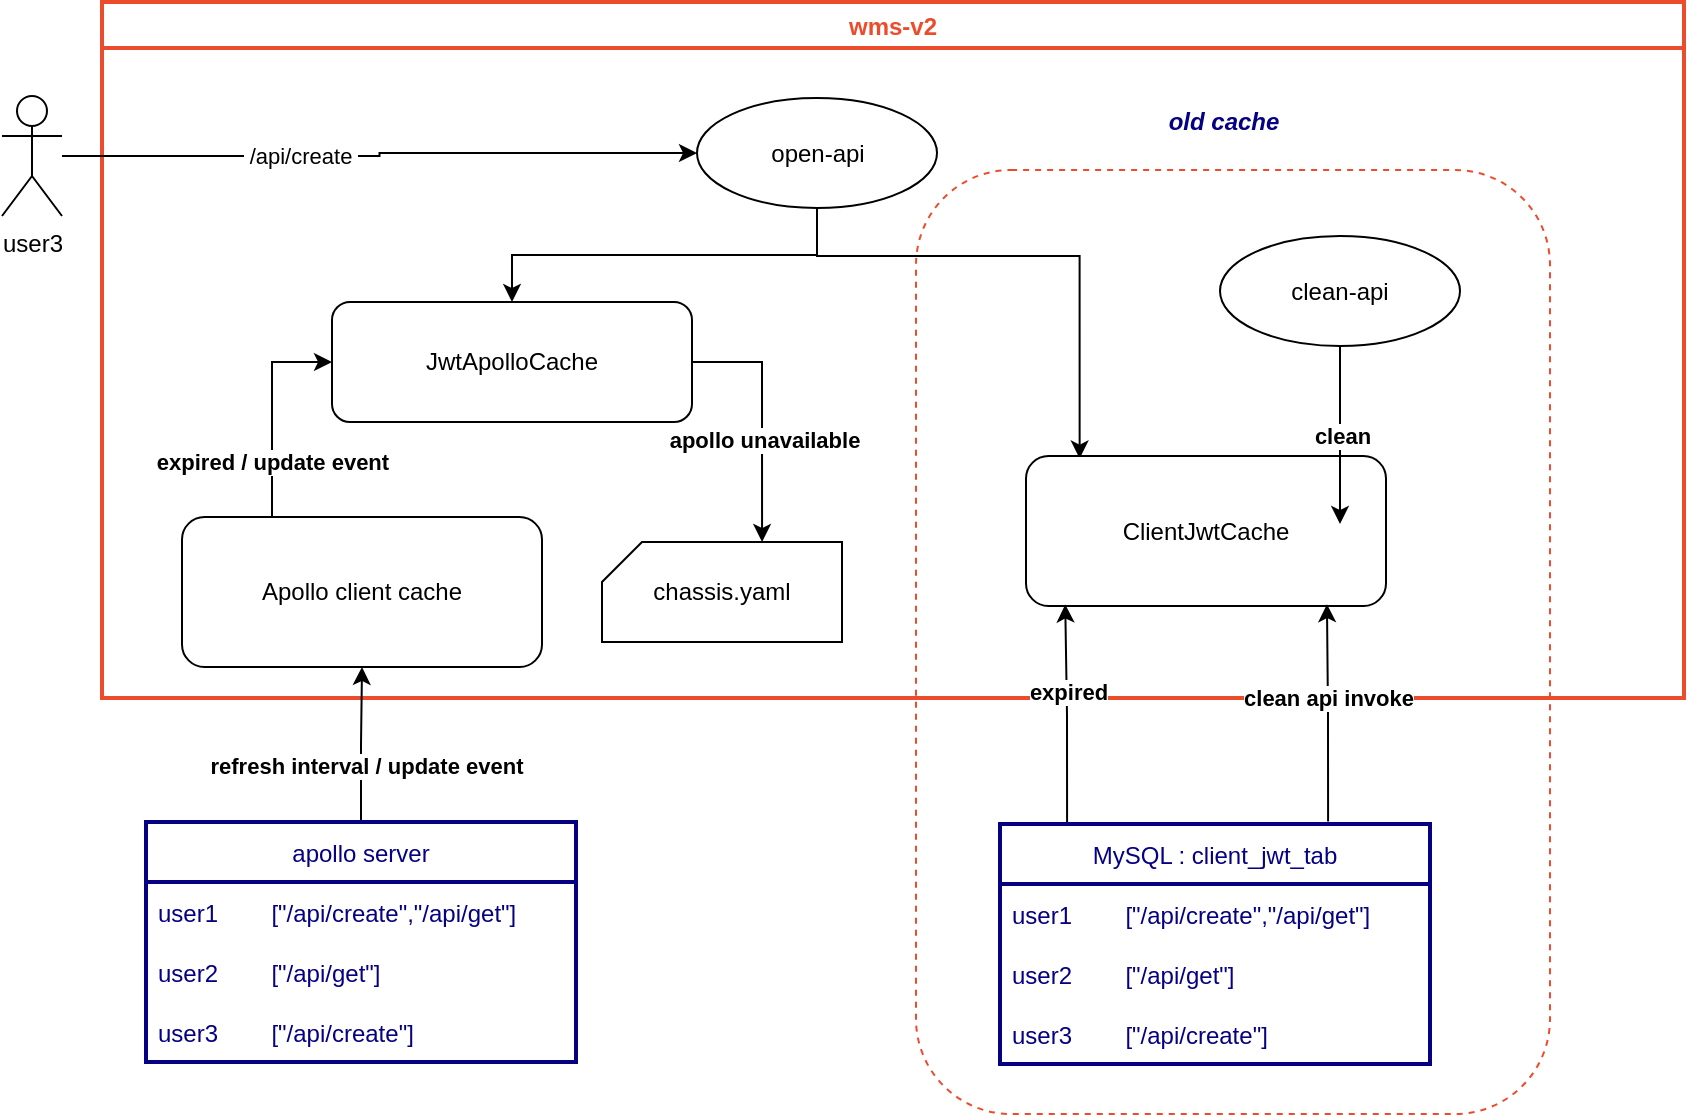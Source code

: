 <mxfile version="16.6.4" type="github">
  <diagram id="Y7qqf7zW7CD9g80kOgZn" name="Page-1">
    <mxGraphModel dx="1230" dy="667" grid="0" gridSize="10" guides="1" tooltips="1" connect="1" arrows="1" fold="1" page="1" pageScale="1" pageWidth="1169" pageHeight="827" math="0" shadow="0">
      <root>
        <mxCell id="0" />
        <mxCell id="1" parent="0" />
        <mxCell id="v_vrb6z3E0skT1zV0BJb-16" value="" style="rounded=1;whiteSpace=wrap;html=1;fillColor=none;dashed=1;fontColor=#000000;strokeColor=#EC4C2C;" vertex="1" parent="1">
          <mxGeometry x="678" y="250" width="317" height="472" as="geometry" />
        </mxCell>
        <mxCell id="CugIGB6BrDYNaWaElfJB-1" value="wms-v2" style="swimlane;startSize=23;strokeColor=#EC4C2C;fontColor=#EC4C2C;strokeWidth=2;" parent="1" vertex="1">
          <mxGeometry x="271" y="166" width="791" height="348" as="geometry" />
        </mxCell>
        <mxCell id="hVtpO9R9rN_pp_dcE1at-15" value="expired / update event" style="edgeStyle=orthogonalEdgeStyle;rounded=0;orthogonalLoop=1;jettySize=auto;html=1;exitX=0.25;exitY=0;exitDx=0;exitDy=0;entryX=0;entryY=0.5;entryDx=0;entryDy=0;fontColor=#000000;fontStyle=1" parent="CugIGB6BrDYNaWaElfJB-1" source="CugIGB6BrDYNaWaElfJB-6" target="XSNwB8-XGPKTRtaIZl3u-3" edge="1">
          <mxGeometry x="-0.488" relative="1" as="geometry">
            <mxPoint as="offset" />
          </mxGeometry>
        </mxCell>
        <mxCell id="CugIGB6BrDYNaWaElfJB-6" value="Apollo client cache" style="rounded=1;whiteSpace=wrap;html=1;" parent="CugIGB6BrDYNaWaElfJB-1" vertex="1">
          <mxGeometry x="40" y="257.5" width="180" height="75" as="geometry" />
        </mxCell>
        <mxCell id="eDXPJuI8IlJnD9qlIi3Z-2" style="edgeStyle=orthogonalEdgeStyle;rounded=0;orthogonalLoop=1;jettySize=auto;html=1;entryX=0.5;entryY=0;entryDx=0;entryDy=0;exitX=0.5;exitY=1;exitDx=0;exitDy=0;" parent="CugIGB6BrDYNaWaElfJB-1" source="CugIGB6BrDYNaWaElfJB-8" target="XSNwB8-XGPKTRtaIZl3u-3" edge="1">
          <mxGeometry relative="1" as="geometry" />
        </mxCell>
        <mxCell id="v_vrb6z3E0skT1zV0BJb-15" style="edgeStyle=orthogonalEdgeStyle;rounded=0;orthogonalLoop=1;jettySize=auto;html=1;entryX=0.149;entryY=0.017;entryDx=0;entryDy=0;exitX=0.5;exitY=1;exitDx=0;exitDy=0;entryPerimeter=0;" edge="1" parent="CugIGB6BrDYNaWaElfJB-1" source="CugIGB6BrDYNaWaElfJB-8" target="v_vrb6z3E0skT1zV0BJb-1">
          <mxGeometry relative="1" as="geometry">
            <mxPoint x="489" y="151" as="targetPoint" />
            <Array as="points">
              <mxPoint x="357" y="127" />
              <mxPoint x="489" y="127" />
            </Array>
          </mxGeometry>
        </mxCell>
        <mxCell id="CugIGB6BrDYNaWaElfJB-8" value="open-api" style="ellipse;whiteSpace=wrap;html=1;" parent="CugIGB6BrDYNaWaElfJB-1" vertex="1">
          <mxGeometry x="297.5" y="48" width="120" height="55" as="geometry" />
        </mxCell>
        <mxCell id="hVtpO9R9rN_pp_dcE1at-11" style="edgeStyle=orthogonalEdgeStyle;rounded=0;orthogonalLoop=1;jettySize=auto;html=1;exitX=1;exitY=0.5;exitDx=0;exitDy=0;entryX=0.667;entryY=0;entryDx=0;entryDy=0;entryPerimeter=0;fontColor=#000000;" parent="CugIGB6BrDYNaWaElfJB-1" source="XSNwB8-XGPKTRtaIZl3u-3" target="hVtpO9R9rN_pp_dcE1at-2" edge="1">
          <mxGeometry relative="1" as="geometry" />
        </mxCell>
        <mxCell id="hVtpO9R9rN_pp_dcE1at-16" value="apollo unavailable" style="edgeLabel;html=1;align=center;verticalAlign=middle;resizable=0;points=[];fontColor=#000000;fontStyle=1" parent="hVtpO9R9rN_pp_dcE1at-11" vertex="1" connectable="0">
          <mxGeometry x="0.184" y="1" relative="1" as="geometry">
            <mxPoint as="offset" />
          </mxGeometry>
        </mxCell>
        <mxCell id="XSNwB8-XGPKTRtaIZl3u-3" value="JwtApolloCache" style="rounded=1;whiteSpace=wrap;html=1;" parent="CugIGB6BrDYNaWaElfJB-1" vertex="1">
          <mxGeometry x="115" y="150" width="180" height="60" as="geometry" />
        </mxCell>
        <mxCell id="hVtpO9R9rN_pp_dcE1at-2" value="chassis.yaml" style="shape=card;whiteSpace=wrap;html=1;size=20;" parent="CugIGB6BrDYNaWaElfJB-1" vertex="1">
          <mxGeometry x="250" y="270" width="120" height="50" as="geometry" />
        </mxCell>
        <mxCell id="v_vrb6z3E0skT1zV0BJb-1" value="ClientJwtCache" style="rounded=1;whiteSpace=wrap;html=1;" vertex="1" parent="CugIGB6BrDYNaWaElfJB-1">
          <mxGeometry x="462" y="227" width="180" height="75" as="geometry" />
        </mxCell>
        <mxCell id="v_vrb6z3E0skT1zV0BJb-5" value="clean" style="edgeStyle=orthogonalEdgeStyle;rounded=0;orthogonalLoop=1;jettySize=auto;html=1;fontStyle=1" edge="1" parent="CugIGB6BrDYNaWaElfJB-1" source="v_vrb6z3E0skT1zV0BJb-6">
          <mxGeometry relative="1" as="geometry">
            <mxPoint x="619" y="261" as="targetPoint" />
          </mxGeometry>
        </mxCell>
        <mxCell id="v_vrb6z3E0skT1zV0BJb-6" value="clean-api" style="ellipse;whiteSpace=wrap;html=1;" vertex="1" parent="CugIGB6BrDYNaWaElfJB-1">
          <mxGeometry x="559" y="117" width="120" height="55" as="geometry" />
        </mxCell>
        <mxCell id="v_vrb6z3E0skT1zV0BJb-17" value="old cache" style="text;html=1;strokeColor=none;fillColor=none;align=center;verticalAlign=middle;whiteSpace=wrap;rounded=0;dashed=1;fontStyle=3;fontColor=#060083;" vertex="1" parent="CugIGB6BrDYNaWaElfJB-1">
          <mxGeometry x="531" y="45" width="60" height="30" as="geometry" />
        </mxCell>
        <mxCell id="CugIGB6BrDYNaWaElfJB-12" style="edgeStyle=orthogonalEdgeStyle;rounded=0;orthogonalLoop=1;jettySize=auto;html=1;entryX=0;entryY=0.5;entryDx=0;entryDy=0;" parent="1" source="CugIGB6BrDYNaWaElfJB-10" target="CugIGB6BrDYNaWaElfJB-8" edge="1">
          <mxGeometry relative="1" as="geometry" />
        </mxCell>
        <mxCell id="CugIGB6BrDYNaWaElfJB-13" value="&amp;nbsp;/api/create&amp;nbsp;" style="edgeLabel;html=1;align=center;verticalAlign=middle;resizable=0;points=[];" parent="CugIGB6BrDYNaWaElfJB-12" vertex="1" connectable="0">
          <mxGeometry x="-0.257" relative="1" as="geometry">
            <mxPoint as="offset" />
          </mxGeometry>
        </mxCell>
        <mxCell id="CugIGB6BrDYNaWaElfJB-10" value="user3" style="shape=umlActor;verticalLabelPosition=bottom;verticalAlign=top;html=1;outlineConnect=0;" parent="1" vertex="1">
          <mxGeometry x="221" y="213" width="30" height="60" as="geometry" />
        </mxCell>
        <mxCell id="hVtpO9R9rN_pp_dcE1at-9" style="edgeStyle=orthogonalEdgeStyle;rounded=0;orthogonalLoop=1;jettySize=auto;html=1;exitX=0.5;exitY=0;exitDx=0;exitDy=0;fontColor=#EC4C2C;" parent="1" source="hVtpO9R9rN_pp_dcE1at-3" target="CugIGB6BrDYNaWaElfJB-6" edge="1">
          <mxGeometry relative="1" as="geometry" />
        </mxCell>
        <mxCell id="hVtpO9R9rN_pp_dcE1at-10" value="&lt;font color=&quot;#000000&quot;&gt;refresh interval / update event&lt;/font&gt;" style="edgeLabel;html=1;align=center;verticalAlign=middle;resizable=0;points=[];fontColor=#EC4C2C;horizontal=1;fontStyle=1" parent="hVtpO9R9rN_pp_dcE1at-9" vertex="1" connectable="0">
          <mxGeometry x="-0.286" y="-1" relative="1" as="geometry">
            <mxPoint x="1" as="offset" />
          </mxGeometry>
        </mxCell>
        <mxCell id="hVtpO9R9rN_pp_dcE1at-3" value="apollo server" style="swimlane;fontStyle=0;childLayout=stackLayout;horizontal=1;startSize=30;horizontalStack=0;resizeParent=1;resizeParentMax=0;resizeLast=0;collapsible=1;marginBottom=0;strokeColor=#060083;strokeWidth=2;fontColor=#060083;" parent="1" vertex="1">
          <mxGeometry x="293" y="576" width="215" height="120" as="geometry" />
        </mxCell>
        <mxCell id="hVtpO9R9rN_pp_dcE1at-4" value="user1        [&quot;/api/create&quot;,&quot;/api/get&quot;]" style="text;strokeColor=none;fillColor=none;align=left;verticalAlign=middle;spacingLeft=4;spacingRight=4;overflow=hidden;points=[[0,0.5],[1,0.5]];portConstraint=eastwest;rotatable=0;fontColor=#060083;" parent="hVtpO9R9rN_pp_dcE1at-3" vertex="1">
          <mxGeometry y="30" width="215" height="30" as="geometry" />
        </mxCell>
        <mxCell id="hVtpO9R9rN_pp_dcE1at-5" value="user2        [&quot;/api/get&quot;]" style="text;strokeColor=none;fillColor=none;align=left;verticalAlign=middle;spacingLeft=4;spacingRight=4;overflow=hidden;points=[[0,0.5],[1,0.5]];portConstraint=eastwest;rotatable=0;fontColor=#060083;" parent="hVtpO9R9rN_pp_dcE1at-3" vertex="1">
          <mxGeometry y="60" width="215" height="30" as="geometry" />
        </mxCell>
        <mxCell id="hVtpO9R9rN_pp_dcE1at-6" value="user3        [&quot;/api/create&quot;]" style="text;strokeColor=none;fillColor=none;align=left;verticalAlign=middle;spacingLeft=4;spacingRight=4;overflow=hidden;points=[[0,0.5],[1,0.5]];portConstraint=eastwest;rotatable=0;fontColor=#060083;" parent="hVtpO9R9rN_pp_dcE1at-3" vertex="1">
          <mxGeometry y="90" width="215" height="30" as="geometry" />
        </mxCell>
        <mxCell id="v_vrb6z3E0skT1zV0BJb-11" value="MySQL : client_jwt_tab" style="swimlane;fontStyle=0;childLayout=stackLayout;horizontal=1;startSize=30;horizontalStack=0;resizeParent=1;resizeParentMax=0;resizeLast=0;collapsible=1;marginBottom=0;strokeColor=#060083;strokeWidth=2;fontColor=#060083;" vertex="1" parent="1">
          <mxGeometry x="720" y="577" width="215" height="120" as="geometry" />
        </mxCell>
        <mxCell id="v_vrb6z3E0skT1zV0BJb-12" value="user1        [&quot;/api/create&quot;,&quot;/api/get&quot;]" style="text;strokeColor=none;fillColor=none;align=left;verticalAlign=middle;spacingLeft=4;spacingRight=4;overflow=hidden;points=[[0,0.5],[1,0.5]];portConstraint=eastwest;rotatable=0;fontColor=#060083;" vertex="1" parent="v_vrb6z3E0skT1zV0BJb-11">
          <mxGeometry y="30" width="215" height="30" as="geometry" />
        </mxCell>
        <mxCell id="v_vrb6z3E0skT1zV0BJb-13" value="user2        [&quot;/api/get&quot;]" style="text;strokeColor=none;fillColor=none;align=left;verticalAlign=middle;spacingLeft=4;spacingRight=4;overflow=hidden;points=[[0,0.5],[1,0.5]];portConstraint=eastwest;rotatable=0;fontColor=#060083;" vertex="1" parent="v_vrb6z3E0skT1zV0BJb-11">
          <mxGeometry y="60" width="215" height="30" as="geometry" />
        </mxCell>
        <mxCell id="v_vrb6z3E0skT1zV0BJb-14" value="user3        [&quot;/api/create&quot;]" style="text;strokeColor=none;fillColor=none;align=left;verticalAlign=middle;spacingLeft=4;spacingRight=4;overflow=hidden;points=[[0,0.5],[1,0.5]];portConstraint=eastwest;rotatable=0;fontColor=#060083;" vertex="1" parent="v_vrb6z3E0skT1zV0BJb-11">
          <mxGeometry y="90" width="215" height="30" as="geometry" />
        </mxCell>
        <mxCell id="v_vrb6z3E0skT1zV0BJb-7" style="edgeStyle=orthogonalEdgeStyle;rounded=0;orthogonalLoop=1;jettySize=auto;html=1;exitX=0.156;exitY=-0.008;exitDx=0;exitDy=0;exitPerimeter=0;entryX=0.109;entryY=0.99;entryDx=0;entryDy=0;entryPerimeter=0;" edge="1" parent="1" source="v_vrb6z3E0skT1zV0BJb-11" target="v_vrb6z3E0skT1zV0BJb-1">
          <mxGeometry relative="1" as="geometry">
            <mxPoint x="505" y="625" as="targetPoint" />
          </mxGeometry>
        </mxCell>
        <mxCell id="v_vrb6z3E0skT1zV0BJb-8" value="expired" style="edgeLabel;html=1;align=center;verticalAlign=middle;resizable=0;points=[];fontStyle=1" vertex="1" connectable="0" parent="v_vrb6z3E0skT1zV0BJb-7">
          <mxGeometry x="0.203" y="-1" relative="1" as="geometry">
            <mxPoint as="offset" />
          </mxGeometry>
        </mxCell>
        <mxCell id="v_vrb6z3E0skT1zV0BJb-9" style="edgeStyle=orthogonalEdgeStyle;rounded=0;orthogonalLoop=1;jettySize=auto;html=1;exitX=0.763;exitY=-0.01;exitDx=0;exitDy=0;exitPerimeter=0;entryX=0.836;entryY=0.988;entryDx=0;entryDy=0;entryPerimeter=0;" edge="1" parent="1" source="v_vrb6z3E0skT1zV0BJb-11" target="v_vrb6z3E0skT1zV0BJb-1">
          <mxGeometry relative="1" as="geometry">
            <mxPoint x="891" y="453" as="targetPoint" />
            <mxPoint x="890.92" y="507.04" as="sourcePoint" />
          </mxGeometry>
        </mxCell>
        <mxCell id="v_vrb6z3E0skT1zV0BJb-10" value="clean api invoke" style="edgeLabel;html=1;align=center;verticalAlign=middle;resizable=0;points=[];fontStyle=1" vertex="1" connectable="0" parent="v_vrb6z3E0skT1zV0BJb-9">
          <mxGeometry x="0.152" relative="1" as="geometry">
            <mxPoint as="offset" />
          </mxGeometry>
        </mxCell>
      </root>
    </mxGraphModel>
  </diagram>
</mxfile>
